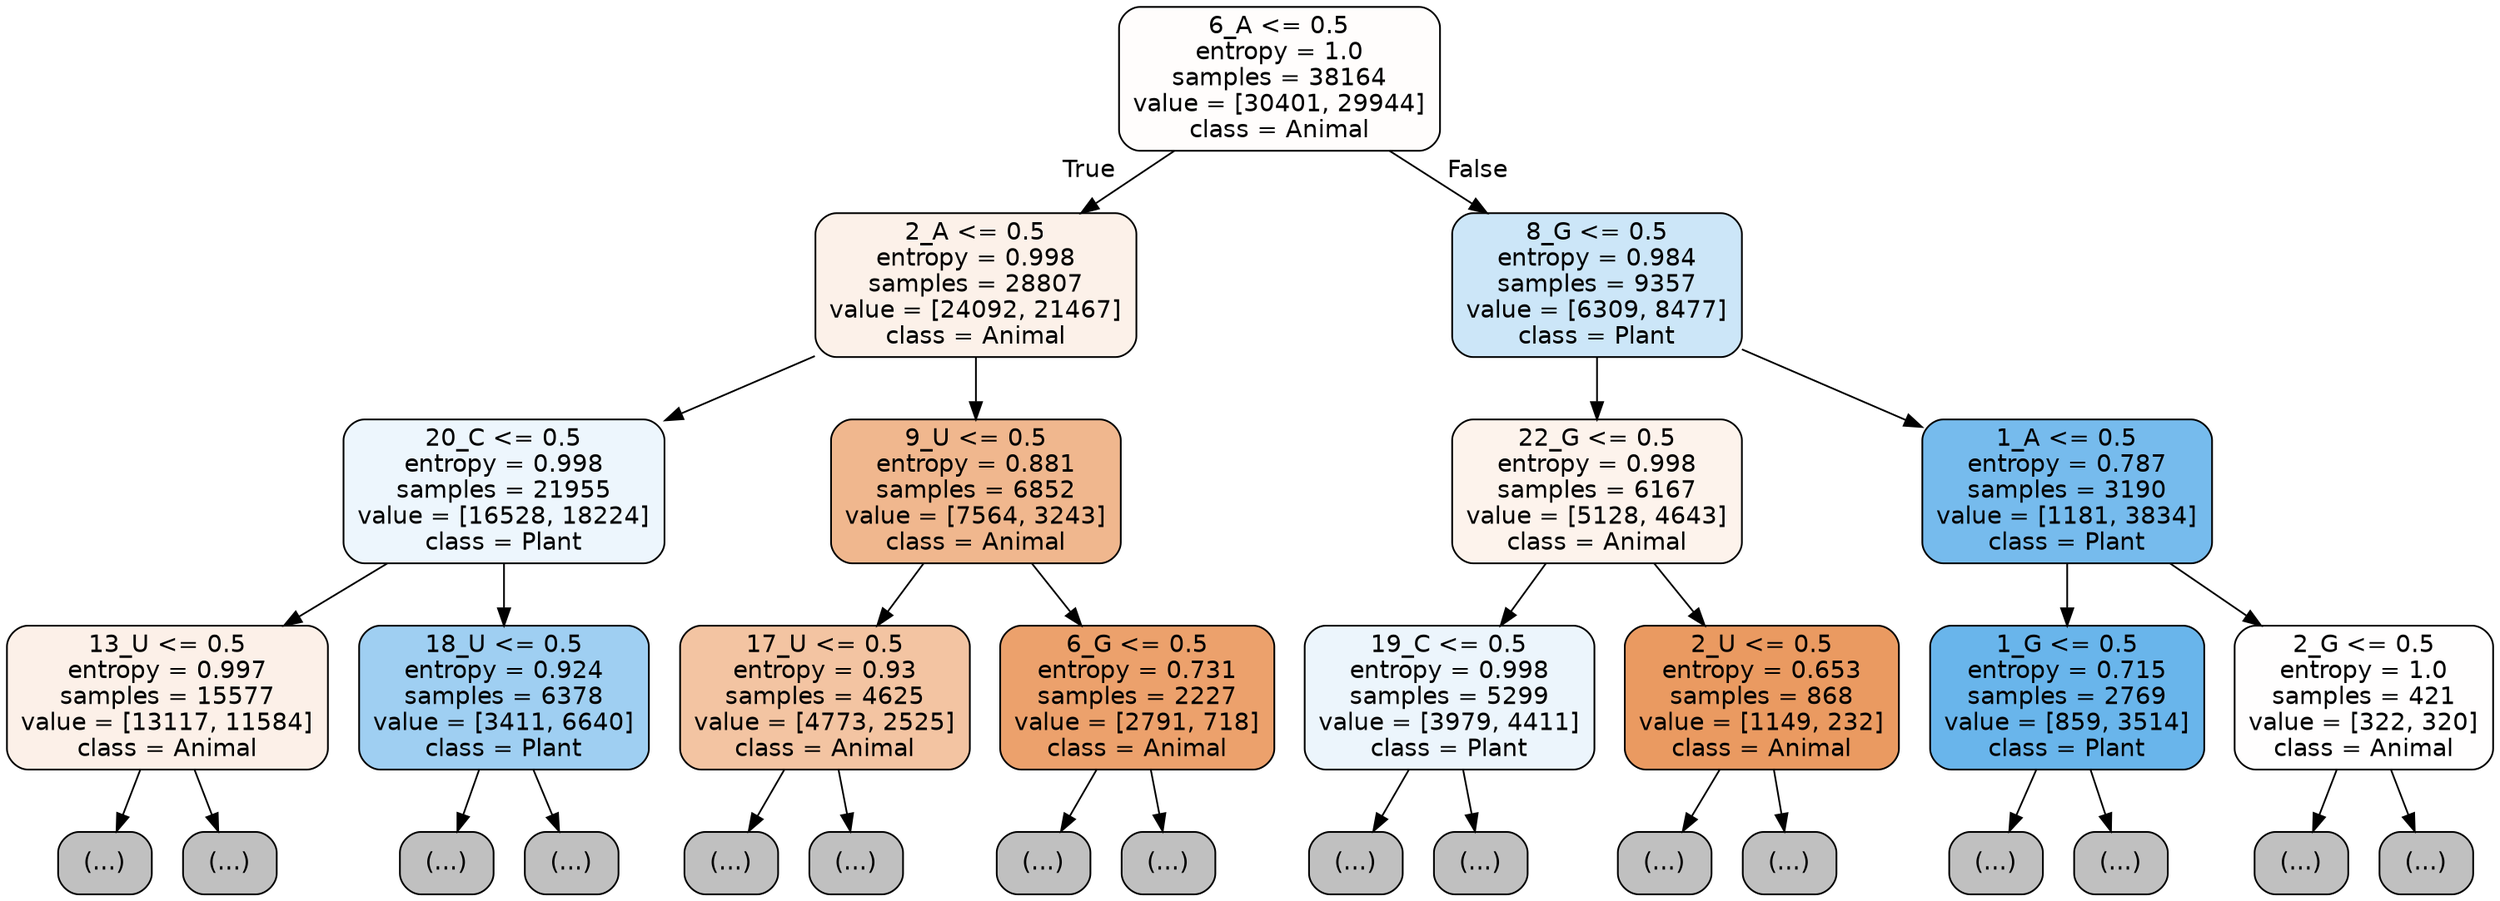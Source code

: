 digraph Tree {
node [shape=box, style="filled, rounded", color="black", fontname="helvetica"] ;
edge [fontname="helvetica"] ;
0 [label="6_A <= 0.5\nentropy = 1.0\nsamples = 38164\nvalue = [30401, 29944]\nclass = Animal", fillcolor="#fffdfc"] ;
1 [label="2_A <= 0.5\nentropy = 0.998\nsamples = 28807\nvalue = [24092, 21467]\nclass = Animal", fillcolor="#fcf1e9"] ;
0 -> 1 [labeldistance=2.5, labelangle=45, headlabel="True"] ;
2 [label="20_C <= 0.5\nentropy = 0.998\nsamples = 21955\nvalue = [16528, 18224]\nclass = Plant", fillcolor="#edf6fd"] ;
1 -> 2 ;
3 [label="13_U <= 0.5\nentropy = 0.997\nsamples = 15577\nvalue = [13117, 11584]\nclass = Animal", fillcolor="#fcf0e8"] ;
2 -> 3 ;
4 [label="(...)", fillcolor="#C0C0C0"] ;
3 -> 4 ;
5465 [label="(...)", fillcolor="#C0C0C0"] ;
3 -> 5465 ;
7494 [label="18_U <= 0.5\nentropy = 0.924\nsamples = 6378\nvalue = [3411, 6640]\nclass = Plant", fillcolor="#9fcff2"] ;
2 -> 7494 ;
7495 [label="(...)", fillcolor="#C0C0C0"] ;
7494 -> 7495 ;
9302 [label="(...)", fillcolor="#C0C0C0"] ;
7494 -> 9302 ;
9945 [label="9_U <= 0.5\nentropy = 0.881\nsamples = 6852\nvalue = [7564, 3243]\nclass = Animal", fillcolor="#f0b78e"] ;
1 -> 9945 ;
9946 [label="17_U <= 0.5\nentropy = 0.93\nsamples = 4625\nvalue = [4773, 2525]\nclass = Animal", fillcolor="#f3c4a2"] ;
9945 -> 9946 ;
9947 [label="(...)", fillcolor="#C0C0C0"] ;
9946 -> 9947 ;
11574 [label="(...)", fillcolor="#C0C0C0"] ;
9946 -> 11574 ;
12143 [label="6_G <= 0.5\nentropy = 0.731\nsamples = 2227\nvalue = [2791, 718]\nclass = Animal", fillcolor="#eca16c"] ;
9945 -> 12143 ;
12144 [label="(...)", fillcolor="#C0C0C0"] ;
12143 -> 12144 ;
12721 [label="(...)", fillcolor="#C0C0C0"] ;
12143 -> 12721 ;
13012 [label="8_G <= 0.5\nentropy = 0.984\nsamples = 9357\nvalue = [6309, 8477]\nclass = Plant", fillcolor="#cce6f8"] ;
0 -> 13012 [labeldistance=2.5, labelangle=-45, headlabel="False"] ;
13013 [label="22_G <= 0.5\nentropy = 0.998\nsamples = 6167\nvalue = [5128, 4643]\nclass = Animal", fillcolor="#fdf3ec"] ;
13012 -> 13013 ;
13014 [label="19_C <= 0.5\nentropy = 0.998\nsamples = 5299\nvalue = [3979, 4411]\nclass = Plant", fillcolor="#ecf5fc"] ;
13013 -> 13014 ;
13015 [label="(...)", fillcolor="#C0C0C0"] ;
13014 -> 13015 ;
14966 [label="(...)", fillcolor="#C0C0C0"] ;
13014 -> 14966 ;
15681 [label="2_U <= 0.5\nentropy = 0.653\nsamples = 868\nvalue = [1149, 232]\nclass = Animal", fillcolor="#ea9a61"] ;
13013 -> 15681 ;
15682 [label="(...)", fillcolor="#C0C0C0"] ;
15681 -> 15682 ;
15935 [label="(...)", fillcolor="#C0C0C0"] ;
15681 -> 15935 ;
16004 [label="1_A <= 0.5\nentropy = 0.787\nsamples = 3190\nvalue = [1181, 3834]\nclass = Plant", fillcolor="#76bbed"] ;
13012 -> 16004 ;
16005 [label="1_G <= 0.5\nentropy = 0.715\nsamples = 2769\nvalue = [859, 3514]\nclass = Plant", fillcolor="#69b5eb"] ;
16004 -> 16005 ;
16006 [label="(...)", fillcolor="#C0C0C0"] ;
16005 -> 16006 ;
16619 [label="(...)", fillcolor="#C0C0C0"] ;
16005 -> 16619 ;
16774 [label="2_G <= 0.5\nentropy = 1.0\nsamples = 421\nvalue = [322, 320]\nclass = Animal", fillcolor="#fffefe"] ;
16004 -> 16774 ;
16775 [label="(...)", fillcolor="#C0C0C0"] ;
16774 -> 16775 ;
16912 [label="(...)", fillcolor="#C0C0C0"] ;
16774 -> 16912 ;
}